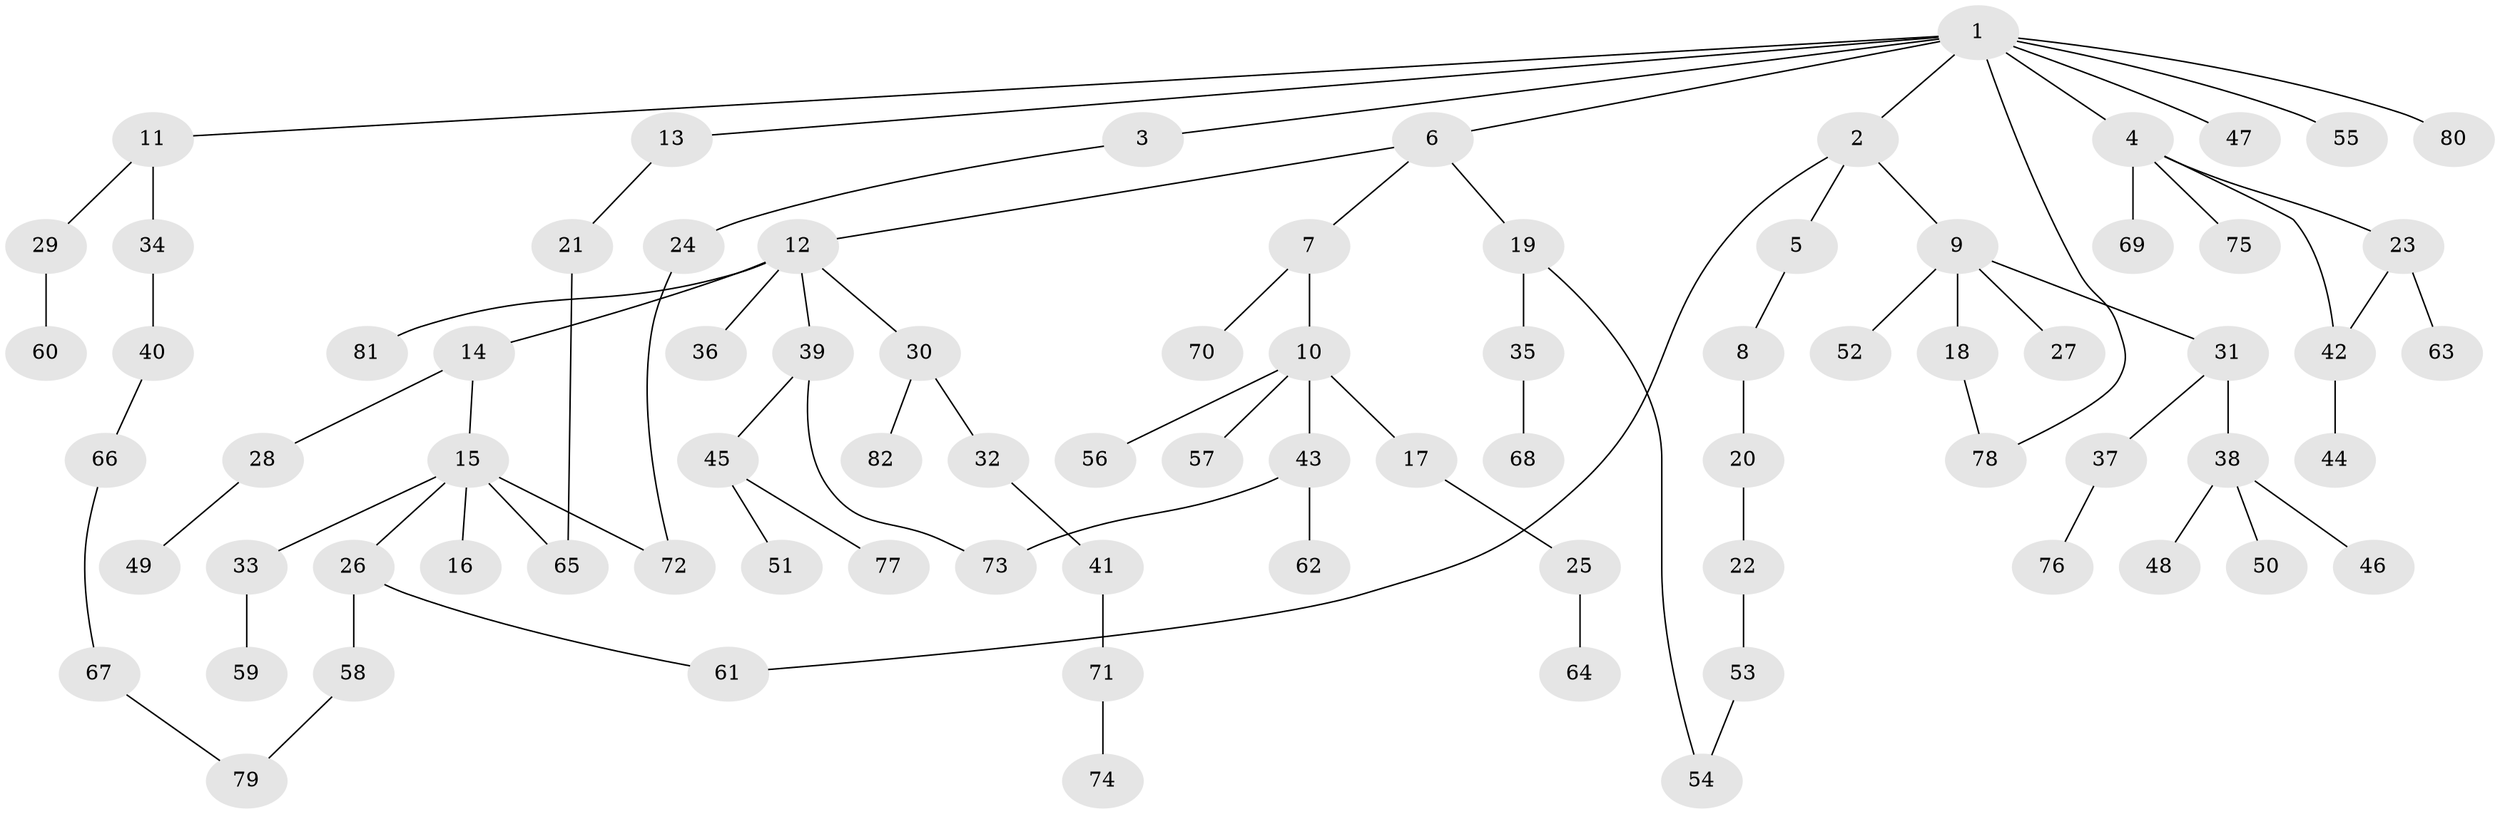 // coarse degree distribution, {7: 0.08, 5: 0.04, 2: 0.4, 3: 0.12, 4: 0.04, 1: 0.32}
// Generated by graph-tools (version 1.1) at 2025/49/03/04/25 22:49:00]
// undirected, 82 vertices, 89 edges
graph export_dot {
  node [color=gray90,style=filled];
  1;
  2;
  3;
  4;
  5;
  6;
  7;
  8;
  9;
  10;
  11;
  12;
  13;
  14;
  15;
  16;
  17;
  18;
  19;
  20;
  21;
  22;
  23;
  24;
  25;
  26;
  27;
  28;
  29;
  30;
  31;
  32;
  33;
  34;
  35;
  36;
  37;
  38;
  39;
  40;
  41;
  42;
  43;
  44;
  45;
  46;
  47;
  48;
  49;
  50;
  51;
  52;
  53;
  54;
  55;
  56;
  57;
  58;
  59;
  60;
  61;
  62;
  63;
  64;
  65;
  66;
  67;
  68;
  69;
  70;
  71;
  72;
  73;
  74;
  75;
  76;
  77;
  78;
  79;
  80;
  81;
  82;
  1 -- 2;
  1 -- 3;
  1 -- 4;
  1 -- 6;
  1 -- 11;
  1 -- 13;
  1 -- 47;
  1 -- 55;
  1 -- 80;
  1 -- 78;
  2 -- 5;
  2 -- 9;
  2 -- 61;
  3 -- 24;
  4 -- 23;
  4 -- 69;
  4 -- 75;
  4 -- 42;
  5 -- 8;
  6 -- 7;
  6 -- 12;
  6 -- 19;
  7 -- 10;
  7 -- 70;
  8 -- 20;
  9 -- 18;
  9 -- 27;
  9 -- 31;
  9 -- 52;
  10 -- 17;
  10 -- 43;
  10 -- 56;
  10 -- 57;
  11 -- 29;
  11 -- 34;
  12 -- 14;
  12 -- 30;
  12 -- 36;
  12 -- 39;
  12 -- 81;
  13 -- 21;
  14 -- 15;
  14 -- 28;
  15 -- 16;
  15 -- 26;
  15 -- 33;
  15 -- 72;
  15 -- 65;
  17 -- 25;
  18 -- 78;
  19 -- 35;
  19 -- 54;
  20 -- 22;
  21 -- 65;
  22 -- 53;
  23 -- 42;
  23 -- 63;
  24 -- 72;
  25 -- 64;
  26 -- 58;
  26 -- 61;
  28 -- 49;
  29 -- 60;
  30 -- 32;
  30 -- 82;
  31 -- 37;
  31 -- 38;
  32 -- 41;
  33 -- 59;
  34 -- 40;
  35 -- 68;
  37 -- 76;
  38 -- 46;
  38 -- 48;
  38 -- 50;
  39 -- 45;
  39 -- 73;
  40 -- 66;
  41 -- 71;
  42 -- 44;
  43 -- 62;
  43 -- 73;
  45 -- 51;
  45 -- 77;
  53 -- 54;
  58 -- 79;
  66 -- 67;
  67 -- 79;
  71 -- 74;
}
